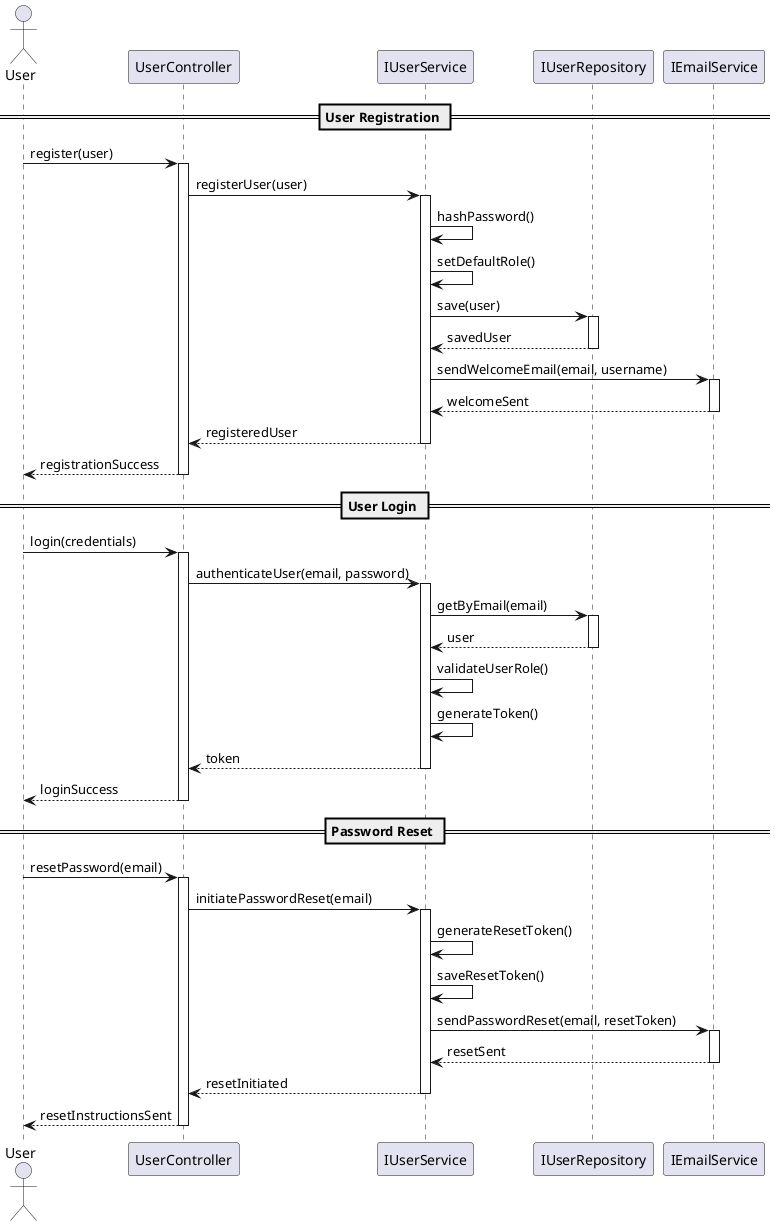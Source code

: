 @startuml
' =============================================
' Authentication Sequence Diagram
' =============================================
' This diagram shows the flow of user authentication, including:
' - User registration
' - User login
' - Password reset
' =============================================

actor User
participant "UserController" as UserController
participant "IUserService" as UserService
participant "IUserRepository" as UserRepository
participant "IEmailService" as EmailService

== User Registration ==
User -> UserController: register(user)
activate UserController
UserController -> UserService: registerUser(user)
activate UserService
UserService -> UserService: hashPassword()
UserService -> UserService: setDefaultRole()
UserService -> UserRepository: save(user)
activate UserRepository
UserRepository --> UserService: savedUser
deactivate UserRepository
UserService -> EmailService: sendWelcomeEmail(email, username)
activate EmailService
EmailService --> UserService: welcomeSent
deactivate EmailService
UserService --> UserController: registeredUser
deactivate UserService
UserController --> User: registrationSuccess
deactivate UserController

== User Login ==
User -> UserController: login(credentials)
activate UserController
UserController -> UserService: authenticateUser(email, password)
activate UserService
UserService -> UserRepository: getByEmail(email)
activate UserRepository
UserRepository --> UserService: user
deactivate UserRepository
UserService -> UserService: validateUserRole()
UserService -> UserService: generateToken()
UserService --> UserController: token
deactivate UserService
UserController --> User: loginSuccess
deactivate UserController

== Password Reset ==
User -> UserController: resetPassword(email)
activate UserController
UserController -> UserService: initiatePasswordReset(email)
activate UserService
UserService -> UserService: generateResetToken()
UserService -> UserService: saveResetToken()
UserService -> EmailService: sendPasswordReset(email, resetToken)
activate EmailService
EmailService --> UserService: resetSent
deactivate EmailService
UserService --> UserController: resetInitiated
deactivate UserService
UserController --> User: resetInstructionsSent
deactivate UserController

@enduml 